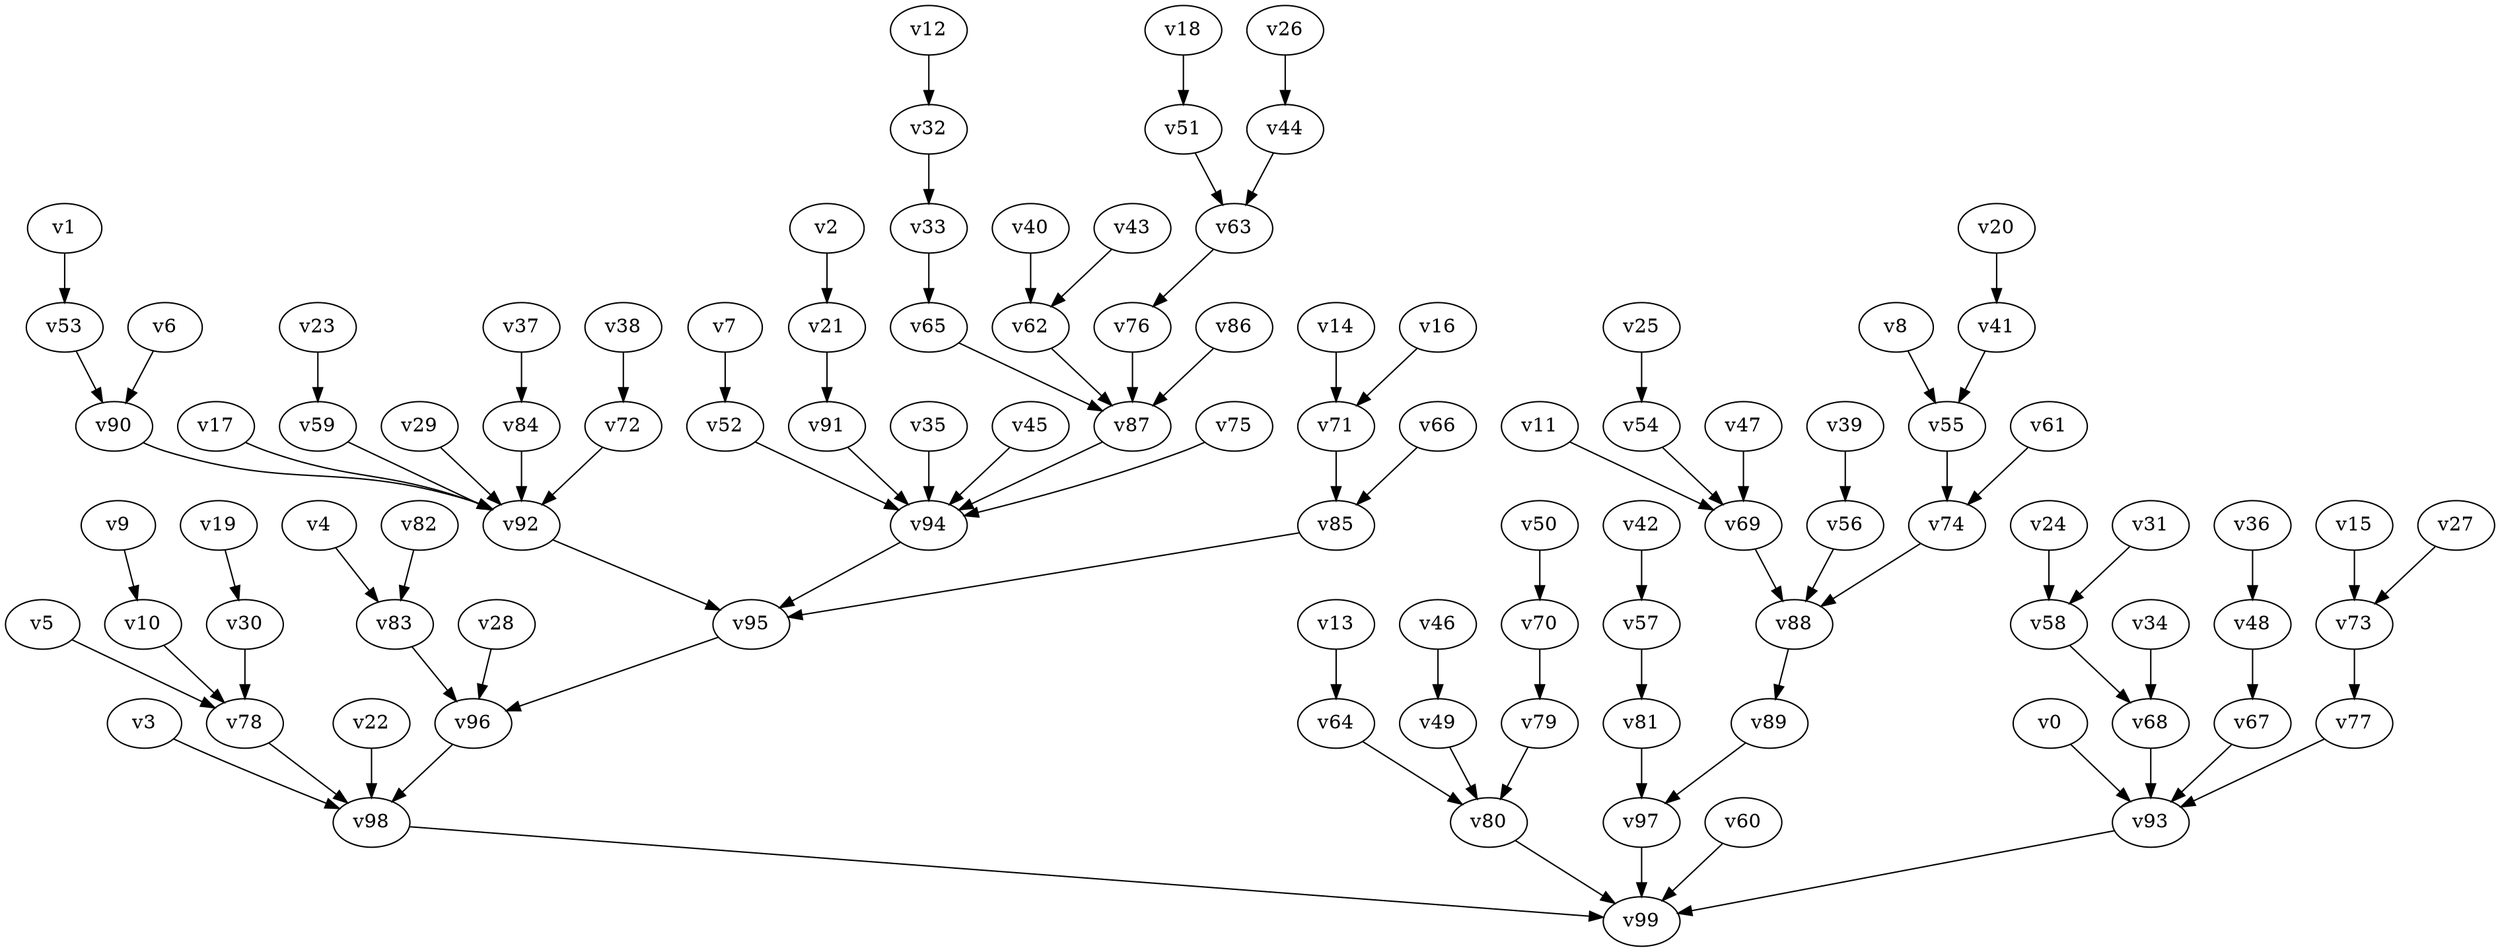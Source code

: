 digraph G {
	"v0"->"v93"
	"v1"->"v53"
	"v2"->"v21"
	"v3"->"v98"
	"v4"->"v83"
	"v5"->"v78"
	"v6"->"v90"
	"v7"->"v52"
	"v8"->"v55"
	"v9"->"v10"
	"v10"->"v78"
	"v11"->"v69"
	"v12"->"v32"
	"v13"->"v64"
	"v14"->"v71"
	"v15"->"v73"
	"v16"->"v71"
	"v17"->"v92"
	"v18"->"v51"
	"v19"->"v30"
	"v20"->"v41"
	"v21"->"v91"
	"v22"->"v98"
	"v23"->"v59"
	"v24"->"v58"
	"v25"->"v54"
	"v26"->"v44"
	"v27"->"v73"
	"v28"->"v96"
	"v29"->"v92"
	"v30"->"v78"
	"v31"->"v58"
	"v32"->"v33"
	"v33"->"v65"
	"v34"->"v68"
	"v35"->"v94"
	"v36"->"v48"
	"v37"->"v84"
	"v38"->"v72"
	"v39"->"v56"
	"v40"->"v62"
	"v41"->"v55"
	"v42"->"v57"
	"v43"->"v62"
	"v44"->"v63"
	"v45"->"v94"
	"v46"->"v49"
	"v47"->"v69"
	"v48"->"v67"
	"v49"->"v80"
	"v50"->"v70"
	"v51"->"v63"
	"v52"->"v94"
	"v53"->"v90"
	"v54"->"v69"
	"v55"->"v74"
	"v56"->"v88"
	"v57"->"v81"
	"v58"->"v68"
	"v59"->"v92"
	"v60"->"v99"
	"v61"->"v74"
	"v62"->"v87"
	"v63"->"v76"
	"v64"->"v80"
	"v65"->"v87"
	"v66"->"v85"
	"v67"->"v93"
	"v68"->"v93"
	"v69"->"v88"
	"v70"->"v79"
	"v71"->"v85"
	"v72"->"v92"
	"v73"->"v77"
	"v74"->"v88"
	"v75"->"v94"
	"v76"->"v87"
	"v77"->"v93"
	"v78"->"v98"
	"v79"->"v80"
	"v80"->"v99"
	"v81"->"v97"
	"v82"->"v83"
	"v83"->"v96"
	"v84"->"v92"
	"v85"->"v95"
	"v86"->"v87"
	"v87"->"v94"
	"v88"->"v89"
	"v89"->"v97"
	"v90"->"v92"
	"v91"->"v94"
	"v92"->"v95"
	"v93"->"v99"
	"v94"->"v95"
	"v95"->"v96"
	"v96"->"v98"
	"v97"->"v99"
	"v98"->"v99"
}
